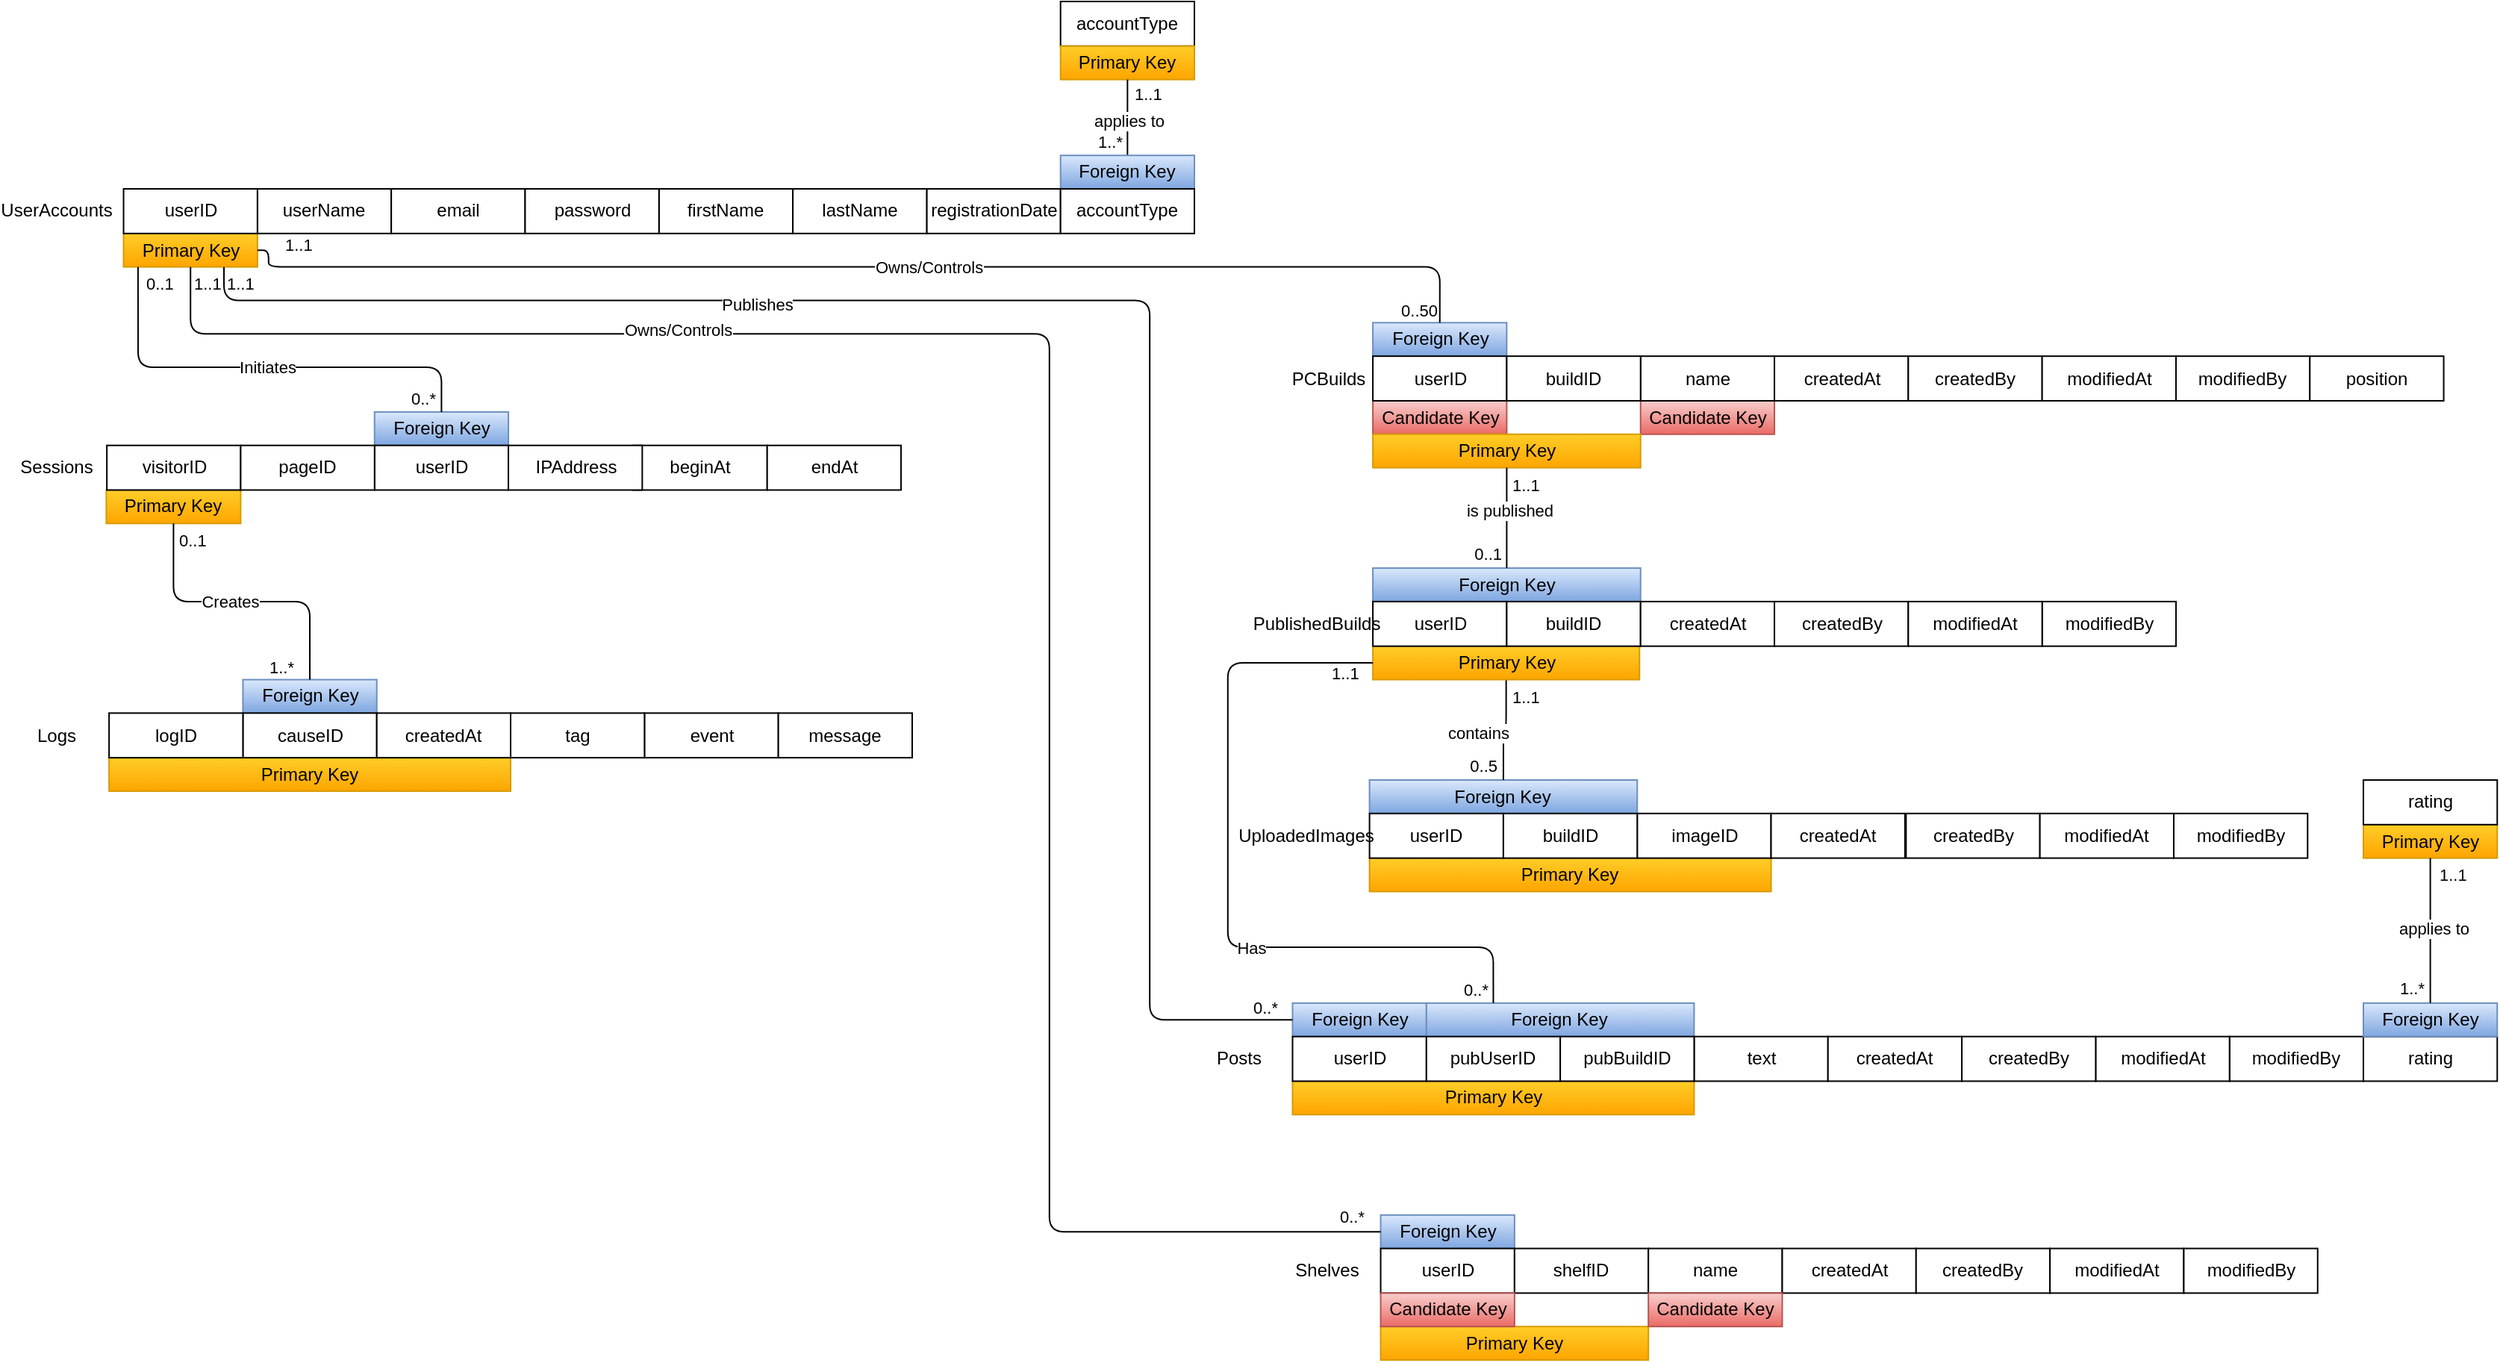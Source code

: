 <mxfile version="13.9.9" type="device"><diagram id="tQbcAPSFG8Sa70v7Fd_i" name="Page-1"><mxGraphModel dx="1106" dy="980" grid="1" gridSize="10" guides="1" tooltips="1" connect="1" arrows="1" fold="1" page="1" pageScale="1" pageWidth="850" pageHeight="1100" math="0" shadow="0"><root><mxCell id="0"/><mxCell id="1" parent="0"/><mxCell id="ltye_VFJfeDGnHmZK19r-4" value="" style="group" vertex="1" connectable="0" parent="1"><mxGeometry x="30" y="40" width="1649.65" height="910" as="geometry"/></mxCell><mxCell id="TZSGxBA5_xX0DhfSEeVg-14" value="" style="group" parent="ltye_VFJfeDGnHmZK19r-4" vertex="1" connectable="0"><mxGeometry x="687.354" width="89.655" height="52.299" as="geometry"/></mxCell><mxCell id="TZSGxBA5_xX0DhfSEeVg-8" value="accountType" style="rounded=0;whiteSpace=wrap;html=1;container=0;" parent="TZSGxBA5_xX0DhfSEeVg-14" vertex="1"><mxGeometry width="89.655" height="29.885" as="geometry"/></mxCell><mxCell id="TZSGxBA5_xX0DhfSEeVg-13" value="Primary Key" style="rounded=0;whiteSpace=wrap;html=1;fontStyle=0;container=0;gradientColor=#ffa500;fillColor=#ffcd28;strokeColor=#d79b00;" parent="TZSGxBA5_xX0DhfSEeVg-14" vertex="1"><mxGeometry y="29.885" width="89.655" height="22.414" as="geometry"/></mxCell><mxCell id="TZSGxBA5_xX0DhfSEeVg-16" value="" style="endArrow=none;html=1;edgeStyle=orthogonalEdgeStyle;exitX=0.5;exitY=1;exitDx=0;exitDy=0;entryX=0.5;entryY=0;entryDx=0;entryDy=0;" parent="ltye_VFJfeDGnHmZK19r-4" source="TZSGxBA5_xX0DhfSEeVg-13" target="TZSGxBA5_xX0DhfSEeVg-15" edge="1"><mxGeometry relative="1" as="geometry"><mxPoint x="1070.629" y="103.103" as="sourcePoint"/><mxPoint x="1057.181" y="200.23" as="targetPoint"/></mxGeometry></mxCell><mxCell id="TZSGxBA5_xX0DhfSEeVg-17" value="1..1" style="edgeLabel;resizable=0;html=1;align=left;verticalAlign=bottom;" parent="TZSGxBA5_xX0DhfSEeVg-16" connectable="0" vertex="1"><mxGeometry x="-1" relative="1" as="geometry"><mxPoint x="3" y="18" as="offset"/></mxGeometry></mxCell><mxCell id="TZSGxBA5_xX0DhfSEeVg-18" value="1..*" style="edgeLabel;resizable=0;html=1;align=right;verticalAlign=bottom;" parent="TZSGxBA5_xX0DhfSEeVg-16" connectable="0" vertex="1"><mxGeometry x="1" relative="1" as="geometry"><mxPoint x="-3" y="-1" as="offset"/></mxGeometry></mxCell><mxCell id="TZSGxBA5_xX0DhfSEeVg-20" value="applies to" style="edgeLabel;html=1;align=center;verticalAlign=middle;resizable=0;points=[];fontSize=11;" parent="TZSGxBA5_xX0DhfSEeVg-16" vertex="1" connectable="0"><mxGeometry x="0.078" y="1" relative="1" as="geometry"><mxPoint as="offset"/></mxGeometry></mxCell><mxCell id="TZSGxBA5_xX0DhfSEeVg-64" value="" style="group" parent="ltye_VFJfeDGnHmZK19r-4" vertex="1" connectable="0"><mxGeometry x="851.721" y="215.172" width="762.067" height="97.126" as="geometry"/></mxCell><mxCell id="TZSGxBA5_xX0DhfSEeVg-50" value="Candidate Key" style="rounded=0;whiteSpace=wrap;html=1;fontStyle=0;container=0;gradientColor=#ea6b66;fillColor=#f8cecc;strokeColor=#b85450;" parent="TZSGxBA5_xX0DhfSEeVg-64" vertex="1"><mxGeometry x="44.827" y="52.299" width="89.655" height="22.414" as="geometry"/></mxCell><mxCell id="lXQ4MzpyIw330JL6luUl-47" value="Candidate Key" style="rounded=0;whiteSpace=wrap;html=1;fontStyle=0;container=0;gradientColor=#ea6b66;fillColor=#f8cecc;strokeColor=#b85450;" parent="TZSGxBA5_xX0DhfSEeVg-64" vertex="1"><mxGeometry x="224.137" y="52.299" width="89.655" height="22.414" as="geometry"/></mxCell><mxCell id="lXQ4MzpyIw330JL6luUl-24" value="Primary Key" style="rounded=0;whiteSpace=wrap;html=1;fontStyle=0;container=0;gradientColor=#ffa500;fillColor=#ffcd28;strokeColor=#d79b00;" parent="TZSGxBA5_xX0DhfSEeVg-64" vertex="1"><mxGeometry x="44.827" y="74.713" width="179.31" height="22.414" as="geometry"/></mxCell><mxCell id="lXQ4MzpyIw330JL6luUl-34" value="Foreign Key" style="rounded=0;whiteSpace=wrap;html=1;fontStyle=0;container=0;gradientColor=#7ea6e0;fillColor=#dae8fc;strokeColor=#6c8ebf;" parent="TZSGxBA5_xX0DhfSEeVg-64" vertex="1"><mxGeometry x="44.827" width="89.655" height="22.414" as="geometry"/></mxCell><mxCell id="lXQ4MzpyIw330JL6luUl-16" value="userID" style="rounded=0;whiteSpace=wrap;html=1;" parent="TZSGxBA5_xX0DhfSEeVg-64" vertex="1"><mxGeometry x="44.827" y="22.414" width="89.655" height="29.885" as="geometry"/></mxCell><mxCell id="lXQ4MzpyIw330JL6luUl-17" value="PCBuilds" style="text;html=1;strokeColor=none;fillColor=none;align=center;verticalAlign=middle;whiteSpace=wrap;rounded=0;" parent="TZSGxBA5_xX0DhfSEeVg-64" vertex="1"><mxGeometry y="32.375" width="29.885" height="9.962" as="geometry"/></mxCell><mxCell id="lXQ4MzpyIw330JL6luUl-18" value="name" style="rounded=0;whiteSpace=wrap;html=1;" parent="TZSGxBA5_xX0DhfSEeVg-64" vertex="1"><mxGeometry x="224.137" y="22.414" width="89.655" height="29.885" as="geometry"/></mxCell><mxCell id="lXQ4MzpyIw330JL6luUl-19" value="createdAt" style="rounded=0;whiteSpace=wrap;html=1;" parent="TZSGxBA5_xX0DhfSEeVg-64" vertex="1"><mxGeometry x="313.792" y="22.414" width="89.655" height="29.885" as="geometry"/></mxCell><mxCell id="lXQ4MzpyIw330JL6luUl-81" value="buildID" style="rounded=0;whiteSpace=wrap;html=1;" parent="TZSGxBA5_xX0DhfSEeVg-64" vertex="1"><mxGeometry x="134.482" y="22.414" width="89.655" height="29.885" as="geometry"/></mxCell><mxCell id="TZSGxBA5_xX0DhfSEeVg-32" value="createdBy" style="rounded=0;whiteSpace=wrap;html=1;" parent="TZSGxBA5_xX0DhfSEeVg-64" vertex="1"><mxGeometry x="403.447" y="22.414" width="89.655" height="29.885" as="geometry"/></mxCell><mxCell id="TZSGxBA5_xX0DhfSEeVg-33" value="modifiedAt" style="rounded=0;whiteSpace=wrap;html=1;" parent="TZSGxBA5_xX0DhfSEeVg-64" vertex="1"><mxGeometry x="493.102" y="22.414" width="89.655" height="29.885" as="geometry"/></mxCell><mxCell id="TZSGxBA5_xX0DhfSEeVg-34" value="modifiedBy" style="rounded=0;whiteSpace=wrap;html=1;" parent="TZSGxBA5_xX0DhfSEeVg-64" vertex="1"><mxGeometry x="582.757" y="22.414" width="89.655" height="29.885" as="geometry"/></mxCell><mxCell id="TZSGxBA5_xX0DhfSEeVg-35" value="position" style="rounded=0;whiteSpace=wrap;html=1;" parent="TZSGxBA5_xX0DhfSEeVg-64" vertex="1"><mxGeometry x="672.412" y="22.414" width="89.655" height="29.885" as="geometry"/></mxCell><mxCell id="TZSGxBA5_xX0DhfSEeVg-86" value="" style="group" parent="ltye_VFJfeDGnHmZK19r-4" vertex="1" connectable="0"><mxGeometry x="1559.995" y="521.494" width="89.655" height="52.299" as="geometry"/></mxCell><mxCell id="TZSGxBA5_xX0DhfSEeVg-80" value="Primary Key" style="rounded=0;whiteSpace=wrap;html=1;fontStyle=0;container=0;gradientColor=#ffa500;fillColor=#ffcd28;strokeColor=#d79b00;" parent="TZSGxBA5_xX0DhfSEeVg-86" vertex="1"><mxGeometry y="29.885" width="89.655" height="22.414" as="geometry"/></mxCell><mxCell id="TZSGxBA5_xX0DhfSEeVg-81" value="rating" style="rounded=0;whiteSpace=wrap;html=1;" parent="TZSGxBA5_xX0DhfSEeVg-86" vertex="1"><mxGeometry width="89.655" height="29.885" as="geometry"/></mxCell><mxCell id="TZSGxBA5_xX0DhfSEeVg-98" value="" style="group" parent="ltye_VFJfeDGnHmZK19r-4" vertex="1" connectable="0"><mxGeometry x="836.779" y="521.494" width="685.86" height="74.713" as="geometry"/></mxCell><mxCell id="lXQ4MzpyIw330JL6luUl-87" value="Primary Key" style="rounded=0;whiteSpace=wrap;html=1;fontStyle=0;container=0;gradientColor=#ffa500;fillColor=#ffcd28;strokeColor=#d79b00;" parent="TZSGxBA5_xX0DhfSEeVg-98" vertex="1"><mxGeometry x="57.529" y="52.299" width="268.965" height="22.414" as="geometry"/></mxCell><mxCell id="lXQ4MzpyIw330JL6luUl-88" value="Foreign Key" style="rounded=0;whiteSpace=wrap;html=1;fontStyle=0;container=0;gradientColor=#7ea6e0;fillColor=#dae8fc;strokeColor=#6c8ebf;" parent="TZSGxBA5_xX0DhfSEeVg-98" vertex="1"><mxGeometry x="57.529" width="179.31" height="22.414" as="geometry"/></mxCell><mxCell id="lXQ4MzpyIw330JL6luUl-89" value="userID" style="rounded=0;whiteSpace=wrap;html=1;" parent="TZSGxBA5_xX0DhfSEeVg-98" vertex="1"><mxGeometry x="57.529" y="22.414" width="89.655" height="29.885" as="geometry"/></mxCell><mxCell id="lXQ4MzpyIw330JL6luUl-90" value="UploadedImages" style="text;html=1;strokeColor=none;fillColor=none;align=center;verticalAlign=middle;whiteSpace=wrap;rounded=0;" parent="TZSGxBA5_xX0DhfSEeVg-98" vertex="1"><mxGeometry y="32.375" width="29.885" height="9.962" as="geometry"/></mxCell><mxCell id="lXQ4MzpyIw330JL6luUl-91" value="imageID" style="rounded=0;whiteSpace=wrap;html=1;" parent="TZSGxBA5_xX0DhfSEeVg-98" vertex="1"><mxGeometry x="236.838" y="22.414" width="89.655" height="29.885" as="geometry"/></mxCell><mxCell id="lXQ4MzpyIw330JL6luUl-92" value="createdAt" style="rounded=0;whiteSpace=wrap;html=1;" parent="TZSGxBA5_xX0DhfSEeVg-98" vertex="1"><mxGeometry x="326.493" y="22.414" width="89.655" height="29.885" as="geometry"/></mxCell><mxCell id="lXQ4MzpyIw330JL6luUl-94" value="buildID" style="rounded=0;whiteSpace=wrap;html=1;" parent="TZSGxBA5_xX0DhfSEeVg-98" vertex="1"><mxGeometry x="147.183" y="22.414" width="89.655" height="29.885" as="geometry"/></mxCell><mxCell id="TZSGxBA5_xX0DhfSEeVg-95" value="createdBy" style="rounded=0;whiteSpace=wrap;html=1;" parent="TZSGxBA5_xX0DhfSEeVg-98" vertex="1"><mxGeometry x="416.895" y="22.414" width="89.655" height="29.885" as="geometry"/></mxCell><mxCell id="TZSGxBA5_xX0DhfSEeVg-96" value="modifiedAt" style="rounded=0;whiteSpace=wrap;html=1;" parent="TZSGxBA5_xX0DhfSEeVg-98" vertex="1"><mxGeometry x="506.55" y="22.414" width="89.655" height="29.885" as="geometry"/></mxCell><mxCell id="TZSGxBA5_xX0DhfSEeVg-97" value="modifiedBy" style="rounded=0;whiteSpace=wrap;html=1;" parent="TZSGxBA5_xX0DhfSEeVg-98" vertex="1"><mxGeometry x="596.205" y="22.414" width="89.655" height="29.885" as="geometry"/></mxCell><mxCell id="TZSGxBA5_xX0DhfSEeVg-99" value="" style="group" parent="ltye_VFJfeDGnHmZK19r-4" vertex="1" connectable="0"><mxGeometry y="103.103" width="777.009" height="74.713" as="geometry"/></mxCell><mxCell id="TZSGxBA5_xX0DhfSEeVg-15" value="Foreign Key" style="rounded=0;whiteSpace=wrap;html=1;fontStyle=0;container=0;gradientColor=#7ea6e0;fillColor=#dae8fc;strokeColor=#6c8ebf;" parent="TZSGxBA5_xX0DhfSEeVg-99" vertex="1"><mxGeometry x="687.354" width="89.655" height="22.414" as="geometry"/></mxCell><mxCell id="lXQ4MzpyIw330JL6luUl-86" value="" style="group" parent="TZSGxBA5_xX0DhfSEeVg-99" vertex="1" connectable="0"><mxGeometry y="22.414" width="777.009" height="52.299" as="geometry"/></mxCell><mxCell id="lXQ4MzpyIw330JL6luUl-28" value="Primary Key" style="rounded=0;whiteSpace=wrap;html=1;fontStyle=0;container=0;gradientColor=#ffa500;fillColor=#ffcd28;strokeColor=#d79b00;" parent="lXQ4MzpyIw330JL6luUl-86" vertex="1"><mxGeometry x="59.77" y="29.885" width="89.655" height="22.414" as="geometry"/></mxCell><mxCell id="NkQqoSuQkbGVvQ7vuiUH-263" value="registrationDate&lt;span style=&quot;color: rgba(0 , 0 , 0 , 0) ; font-family: monospace ; font-size: 0px&quot;&gt;%3CmxGraphModel%3E%3Croot%3E%3CmxCell%20id%3D%220%22%2F%3E%3CmxCell%20id%3D%221%22%20parent%3D%220%22%2F%3E%3CmxCell%20id%3D%222%22%20value%3D%22lastName%22%20style%3D%22rounded%3D0%3BwhiteSpace%3Dwrap%3Bhtml%3D1%3B%22%20vertex%3D%221%22%20parent%3D%221%22%3E%3CmxGeometry%20x%3D%221500%22%20y%3D%221200%22%20width%3D%22120%22%20height%3D%2260%22%20as%3D%22geometry%22%2F%3E%3C%2FmxCell%3E%3C%2Froot%3E%3C%2FmxGraphModel%3E&lt;/span&gt;" style="rounded=0;whiteSpace=wrap;html=1;container=0;" parent="lXQ4MzpyIw330JL6luUl-86" vertex="1"><mxGeometry x="597.699" width="89.655" height="29.885" as="geometry"/></mxCell><mxCell id="NkQqoSuQkbGVvQ7vuiUH-264" value="accountType" style="rounded=0;whiteSpace=wrap;html=1;container=0;" parent="lXQ4MzpyIw330JL6luUl-86" vertex="1"><mxGeometry x="687.354" width="89.655" height="29.885" as="geometry"/></mxCell><mxCell id="NkQqoSuQkbGVvQ7vuiUH-260" value="firstName" style="rounded=0;whiteSpace=wrap;html=1;container=0;" parent="lXQ4MzpyIw330JL6luUl-86" vertex="1"><mxGeometry x="418.389" width="89.655" height="29.885" as="geometry"/></mxCell><mxCell id="NkQqoSuQkbGVvQ7vuiUH-261" value="lastName" style="rounded=0;whiteSpace=wrap;html=1;container=0;" parent="lXQ4MzpyIw330JL6luUl-86" vertex="1"><mxGeometry x="508.044" width="89.655" height="29.885" as="geometry"/></mxCell><mxCell id="NkQqoSuQkbGVvQ7vuiUH-241" value="userName" style="rounded=0;whiteSpace=wrap;html=1;container=0;" parent="lXQ4MzpyIw330JL6luUl-86" vertex="1"><mxGeometry x="149.425" width="89.655" height="29.885" as="geometry"/></mxCell><mxCell id="NkQqoSuQkbGVvQ7vuiUH-242" value="email" style="rounded=0;whiteSpace=wrap;html=1;container=0;" parent="lXQ4MzpyIw330JL6luUl-86" vertex="1"><mxGeometry x="239.08" width="89.655" height="29.885" as="geometry"/></mxCell><mxCell id="NkQqoSuQkbGVvQ7vuiUH-243" value="password" style="rounded=0;whiteSpace=wrap;html=1;container=0;" parent="lXQ4MzpyIw330JL6luUl-86" vertex="1"><mxGeometry x="328.735" width="89.655" height="29.885" as="geometry"/></mxCell><mxCell id="NkQqoSuQkbGVvQ7vuiUH-246" value="UserAccounts" style="text;html=1;strokeColor=none;fillColor=none;align=center;verticalAlign=middle;whiteSpace=wrap;rounded=0;container=0;" parent="lXQ4MzpyIw330JL6luUl-86" vertex="1"><mxGeometry y="9.962" width="29.885" height="9.962" as="geometry"/></mxCell><mxCell id="lXQ4MzpyIw330JL6luUl-85" value="userID" style="rounded=0;whiteSpace=wrap;html=1;container=0;" parent="lXQ4MzpyIw330JL6luUl-86" vertex="1"><mxGeometry x="59.77" width="89.655" height="29.885" as="geometry"/></mxCell><mxCell id="lXQ4MzpyIw330JL6luUl-72" value="" style="endArrow=none;html=1;edgeStyle=orthogonalEdgeStyle;exitX=1;exitY=0.5;exitDx=0;exitDy=0;entryX=0.5;entryY=0;entryDx=0;entryDy=0;" parent="ltye_VFJfeDGnHmZK19r-4" source="lXQ4MzpyIw330JL6luUl-28" target="lXQ4MzpyIw330JL6luUl-34" edge="1"><mxGeometry relative="1" as="geometry"><mxPoint x="540.171" y="207.701" as="sourcePoint"/><mxPoint x="659.711" y="207.701" as="targetPoint"/><Array as="points"><mxPoint x="156.896" y="166.609"/><mxPoint x="156.896" y="177.816"/><mxPoint x="941.376" y="177.816"/></Array></mxGeometry></mxCell><mxCell id="lXQ4MzpyIw330JL6luUl-73" value="1..1" style="edgeLabel;resizable=0;html=1;align=left;verticalAlign=bottom;" parent="lXQ4MzpyIw330JL6luUl-72" connectable="0" vertex="1"><mxGeometry x="-1" relative="1" as="geometry"><mxPoint x="17" y="5" as="offset"/></mxGeometry></mxCell><mxCell id="lXQ4MzpyIw330JL6luUl-74" value="0..50" style="edgeLabel;resizable=0;html=1;align=right;verticalAlign=bottom;" parent="lXQ4MzpyIw330JL6luUl-72" connectable="0" vertex="1"><mxGeometry x="1" relative="1" as="geometry"><mxPoint x="-1" as="offset"/></mxGeometry></mxCell><mxCell id="lXQ4MzpyIw330JL6luUl-82" value="Owns/Controls" style="edgeLabel;html=1;align=center;verticalAlign=middle;resizable=0;points=[];" parent="lXQ4MzpyIw330JL6luUl-72" vertex="1" connectable="0"><mxGeometry x="-0.095" relative="1" as="geometry"><mxPoint x="80" as="offset"/></mxGeometry></mxCell><mxCell id="TZSGxBA5_xX0DhfSEeVg-100" value="" style="group" parent="ltye_VFJfeDGnHmZK19r-4" vertex="1" connectable="0"><mxGeometry y="454.253" width="587.987" height="74.713" as="geometry"/></mxCell><mxCell id="lXQ4MzpyIw330JL6luUl-26" value="Primary Key" style="rounded=0;whiteSpace=wrap;html=1;fontStyle=0;container=0;gradientColor=#ffa500;fillColor=#ffcd28;strokeColor=#d79b00;" parent="TZSGxBA5_xX0DhfSEeVg-100" vertex="1"><mxGeometry x="50.057" y="52.299" width="268.965" height="22.414" as="geometry"/></mxCell><mxCell id="lXQ4MzpyIw330JL6luUl-35" value="Foreign Key" style="rounded=0;whiteSpace=wrap;html=1;fontStyle=0;container=0;gradientColor=#7ea6e0;fillColor=#dae8fc;strokeColor=#6c8ebf;" parent="TZSGxBA5_xX0DhfSEeVg-100" vertex="1"><mxGeometry x="139.712" width="89.655" height="22.414" as="geometry"/></mxCell><mxCell id="NkQqoSuQkbGVvQ7vuiUH-247" value="causeID" style="rounded=0;whiteSpace=wrap;html=1;" parent="TZSGxBA5_xX0DhfSEeVg-100" vertex="1"><mxGeometry x="139.712" y="22.414" width="89.655" height="29.885" as="geometry"/></mxCell><mxCell id="NkQqoSuQkbGVvQ7vuiUH-248" value="Logs" style="text;html=1;strokeColor=none;fillColor=none;align=center;verticalAlign=middle;whiteSpace=wrap;rounded=0;" parent="TZSGxBA5_xX0DhfSEeVg-100" vertex="1"><mxGeometry y="32.375" width="29.885" height="9.962" as="geometry"/></mxCell><mxCell id="NkQqoSuQkbGVvQ7vuiUH-249" value="createdAt" style="rounded=0;whiteSpace=wrap;html=1;" parent="TZSGxBA5_xX0DhfSEeVg-100" vertex="1"><mxGeometry x="229.367" y="22.414" width="89.655" height="29.885" as="geometry"/></mxCell><mxCell id="NkQqoSuQkbGVvQ7vuiUH-250" value="event" style="rounded=0;whiteSpace=wrap;html=1;" parent="TZSGxBA5_xX0DhfSEeVg-100" vertex="1"><mxGeometry x="408.677" y="22.414" width="89.655" height="29.885" as="geometry"/></mxCell><mxCell id="NkQqoSuQkbGVvQ7vuiUH-251" value="tag" style="rounded=0;whiteSpace=wrap;html=1;" parent="TZSGxBA5_xX0DhfSEeVg-100" vertex="1"><mxGeometry x="319.022" y="22.414" width="89.655" height="29.885" as="geometry"/></mxCell><mxCell id="NkQqoSuQkbGVvQ7vuiUH-253" value="message" style="rounded=0;whiteSpace=wrap;html=1;" parent="TZSGxBA5_xX0DhfSEeVg-100" vertex="1"><mxGeometry x="498.332" y="22.414" width="89.655" height="29.885" as="geometry"/></mxCell><mxCell id="lXQ4MzpyIw330JL6luUl-111" value="logID" style="rounded=0;whiteSpace=wrap;html=1;" parent="TZSGxBA5_xX0DhfSEeVg-100" vertex="1"><mxGeometry x="50.057" y="22.414" width="89.655" height="29.885" as="geometry"/></mxCell><mxCell id="TZSGxBA5_xX0DhfSEeVg-101" value="" style="group" parent="ltye_VFJfeDGnHmZK19r-4" vertex="1" connectable="0"><mxGeometry y="274.943" width="580.515" height="74.713" as="geometry"/></mxCell><mxCell id="lXQ4MzpyIw330JL6luUl-27" value="Primary Key" style="rounded=0;whiteSpace=wrap;html=1;fontStyle=0;container=0;gradientColor=#ffa500;fillColor=#ffcd28;strokeColor=#d79b00;" parent="TZSGxBA5_xX0DhfSEeVg-101" vertex="1"><mxGeometry x="48.19" y="52.299" width="90.028" height="22.414" as="geometry"/></mxCell><mxCell id="lXQ4MzpyIw330JL6luUl-37" value="Foreign Key" style="rounded=0;whiteSpace=wrap;html=1;fontStyle=0;container=0;gradientColor=#7ea6e0;fillColor=#dae8fc;strokeColor=#6c8ebf;" parent="TZSGxBA5_xX0DhfSEeVg-101" vertex="1"><mxGeometry x="227.873" width="89.655" height="22.414" as="geometry"/></mxCell><mxCell id="NkQqoSuQkbGVvQ7vuiUH-267" value="visitorID" style="rounded=0;whiteSpace=wrap;html=1;fontStyle=0;container=0;" parent="TZSGxBA5_xX0DhfSEeVg-101" vertex="1"><mxGeometry x="48.563" y="22.414" width="89.655" height="29.885" as="geometry"/></mxCell><mxCell id="NkQqoSuQkbGVvQ7vuiUH-268" value="Sessions" style="text;html=1;strokeColor=none;fillColor=none;align=center;verticalAlign=middle;whiteSpace=wrap;rounded=0;fontStyle=0;container=0;" parent="TZSGxBA5_xX0DhfSEeVg-101" vertex="1"><mxGeometry y="32.375" width="29.885" height="9.962" as="geometry"/></mxCell><mxCell id="NkQqoSuQkbGVvQ7vuiUH-269" value="beginAt" style="rounded=0;whiteSpace=wrap;html=1;fontStyle=0;container=0;" parent="TZSGxBA5_xX0DhfSEeVg-101" vertex="1"><mxGeometry x="401.206" y="22.414" width="89.655" height="29.885" as="geometry"/></mxCell><mxCell id="NkQqoSuQkbGVvQ7vuiUH-270" value="endAt" style="rounded=0;whiteSpace=wrap;html=1;fontStyle=0;container=0;" parent="TZSGxBA5_xX0DhfSEeVg-101" vertex="1"><mxGeometry x="490.861" y="22.414" width="89.655" height="29.885" as="geometry"/></mxCell><mxCell id="NkQqoSuQkbGVvQ7vuiUH-271" value="userID" style="rounded=0;whiteSpace=wrap;html=1;fontStyle=0;container=0;" parent="TZSGxBA5_xX0DhfSEeVg-101" vertex="1"><mxGeometry x="227.873" y="22.414" width="89.655" height="29.885" as="geometry"/></mxCell><mxCell id="eM6WbehiqVvWBPhs19IX-53" value="IPAddress" style="rounded=0;whiteSpace=wrap;html=1;fontStyle=0;container=0;" parent="TZSGxBA5_xX0DhfSEeVg-101" vertex="1"><mxGeometry x="317.528" y="22.414" width="89.655" height="29.885" as="geometry"/></mxCell><mxCell id="lXQ4MzpyIw330JL6luUl-124" value="pageID" style="rounded=0;whiteSpace=wrap;html=1;fontStyle=0;container=0;" parent="TZSGxBA5_xX0DhfSEeVg-101" vertex="1"><mxGeometry x="138.218" y="22.414" width="89.655" height="29.885" as="geometry"/></mxCell><mxCell id="lXQ4MzpyIw330JL6luUl-56" value="" style="endArrow=none;html=1;edgeStyle=orthogonalEdgeStyle;exitX=0.5;exitY=1;exitDx=0;exitDy=0;entryX=0.5;entryY=0;entryDx=0;entryDy=0;" parent="ltye_VFJfeDGnHmZK19r-4" source="lXQ4MzpyIw330JL6luUl-27" target="lXQ4MzpyIw330JL6luUl-35" edge="1"><mxGeometry relative="1" as="geometry"><mxPoint x="203.965" y="372.069" as="sourcePoint"/><mxPoint x="248.792" y="491.609" as="targetPoint"/></mxGeometry></mxCell><mxCell id="lXQ4MzpyIw330JL6luUl-57" value="0..1" style="edgeLabel;resizable=0;html=1;align=left;verticalAlign=bottom;" parent="lXQ4MzpyIw330JL6luUl-56" connectable="0" vertex="1"><mxGeometry x="-1" relative="1" as="geometry"><mxPoint x="1.5" y="20" as="offset"/></mxGeometry></mxCell><mxCell id="lXQ4MzpyIw330JL6luUl-58" value="1..*" style="edgeLabel;resizable=0;html=1;align=right;verticalAlign=bottom;" parent="lXQ4MzpyIw330JL6luUl-56" connectable="0" vertex="1"><mxGeometry x="1" relative="1" as="geometry"><mxPoint x="-10.24" as="offset"/></mxGeometry></mxCell><mxCell id="lXQ4MzpyIw330JL6luUl-59" value="Creates" style="edgeLabel;html=1;align=center;verticalAlign=middle;resizable=0;points=[];" parent="lXQ4MzpyIw330JL6luUl-56" vertex="1" connectable="0"><mxGeometry x="0.111" y="5" relative="1" as="geometry"><mxPoint x="-19.14" y="5" as="offset"/></mxGeometry></mxCell><mxCell id="lXQ4MzpyIw330JL6luUl-52" value="" style="endArrow=none;html=1;edgeStyle=orthogonalEdgeStyle;exitX=0.108;exitY=1;exitDx=0;exitDy=0;entryX=0.5;entryY=0;entryDx=0;entryDy=0;exitPerimeter=0;" parent="ltye_VFJfeDGnHmZK19r-4" source="lXQ4MzpyIw330JL6luUl-28" target="lXQ4MzpyIw330JL6luUl-37" edge="1"><mxGeometry relative="1" as="geometry"><mxPoint x="443.045" y="267.471" as="sourcePoint"/><mxPoint x="562.584" y="267.471" as="targetPoint"/><Array as="points"><mxPoint x="69.483" y="245.057"/><mxPoint x="272.7" y="245.057"/></Array></mxGeometry></mxCell><mxCell id="lXQ4MzpyIw330JL6luUl-53" value="0..1" style="edgeLabel;resizable=0;html=1;align=left;verticalAlign=bottom;" parent="lXQ4MzpyIw330JL6luUl-52" connectable="0" vertex="1"><mxGeometry x="-1" relative="1" as="geometry"><mxPoint x="4.04" y="20" as="offset"/></mxGeometry></mxCell><mxCell id="lXQ4MzpyIw330JL6luUl-54" value="0..*" style="edgeLabel;resizable=0;html=1;align=right;verticalAlign=bottom;" parent="lXQ4MzpyIw330JL6luUl-52" connectable="0" vertex="1"><mxGeometry x="1" relative="1" as="geometry"><mxPoint x="-3" y="-1" as="offset"/></mxGeometry></mxCell><mxCell id="lXQ4MzpyIw330JL6luUl-55" value="Initiates" style="edgeLabel;html=1;align=center;verticalAlign=middle;resizable=0;points=[];" parent="lXQ4MzpyIw330JL6luUl-52" vertex="1" connectable="0"><mxGeometry x="0.242" y="-4" relative="1" as="geometry"><mxPoint x="-33" y="-4" as="offset"/></mxGeometry></mxCell><mxCell id="TZSGxBA5_xX0DhfSEeVg-115" value="" style="endArrow=none;html=1;edgeStyle=orthogonalEdgeStyle;entryX=0.5;entryY=0;entryDx=0;entryDy=0;exitX=0.5;exitY=1;exitDx=0;exitDy=0;" parent="ltye_VFJfeDGnHmZK19r-4" source="lXQ4MzpyIw330JL6luUl-21" target="lXQ4MzpyIw330JL6luUl-88" edge="1"><mxGeometry relative="1" as="geometry"><mxPoint x="1150.571" y="454.253" as="sourcePoint"/><mxPoint x="1202.87" y="521.494" as="targetPoint"/></mxGeometry></mxCell><mxCell id="TZSGxBA5_xX0DhfSEeVg-116" value="1..1" style="edgeLabel;resizable=0;html=1;align=left;verticalAlign=bottom;" parent="TZSGxBA5_xX0DhfSEeVg-115" connectable="0" vertex="1"><mxGeometry x="-1" relative="1" as="geometry"><mxPoint x="2" y="20" as="offset"/></mxGeometry></mxCell><mxCell id="TZSGxBA5_xX0DhfSEeVg-117" value="0..5" style="edgeLabel;resizable=0;html=1;align=right;verticalAlign=bottom;" parent="TZSGxBA5_xX0DhfSEeVg-115" connectable="0" vertex="1"><mxGeometry x="1" relative="1" as="geometry"><mxPoint x="-3" y="-1" as="offset"/></mxGeometry></mxCell><mxCell id="TZSGxBA5_xX0DhfSEeVg-118" value="contains" style="edgeLabel;html=1;align=center;verticalAlign=middle;resizable=0;points=[];" parent="TZSGxBA5_xX0DhfSEeVg-115" vertex="1" connectable="0"><mxGeometry x="0.242" y="-4" relative="1" as="geometry"><mxPoint x="-13.06" y="-5.41" as="offset"/></mxGeometry></mxCell><mxCell id="TZSGxBA5_xX0DhfSEeVg-123" value="" style="group" parent="ltye_VFJfeDGnHmZK19r-4" vertex="1" connectable="0"><mxGeometry x="843.503" y="379.54" width="590.975" height="74.713" as="geometry"/></mxCell><mxCell id="lXQ4MzpyIw330JL6luUl-21" value="Primary Key" style="rounded=0;whiteSpace=wrap;html=1;fontStyle=0;container=0;gradientColor=#ffa500;fillColor=#ffcd28;strokeColor=#d79b00;" parent="TZSGxBA5_xX0DhfSEeVg-123" vertex="1"><mxGeometry x="53.046" y="52.299" width="178.563" height="22.414" as="geometry"/></mxCell><mxCell id="lXQ4MzpyIw330JL6luUl-31" value="Foreign Key" style="rounded=0;whiteSpace=wrap;html=1;fontStyle=0;container=0;gradientColor=#7ea6e0;fillColor=#dae8fc;strokeColor=#6c8ebf;" parent="TZSGxBA5_xX0DhfSEeVg-123" vertex="1"><mxGeometry x="53.046" width="179.31" height="22.414" as="geometry"/></mxCell><mxCell id="NkQqoSuQkbGVvQ7vuiUH-292" value="userID" style="rounded=0;whiteSpace=wrap;html=1;" parent="TZSGxBA5_xX0DhfSEeVg-123" vertex="1"><mxGeometry x="53.046" y="22.414" width="89.655" height="29.885" as="geometry"/></mxCell><mxCell id="NkQqoSuQkbGVvQ7vuiUH-293" value="PublishedBuilds" style="text;html=1;strokeColor=none;fillColor=none;align=center;verticalAlign=middle;whiteSpace=wrap;rounded=0;" parent="TZSGxBA5_xX0DhfSEeVg-123" vertex="1"><mxGeometry y="32.375" width="29.885" height="9.962" as="geometry"/></mxCell><mxCell id="NkQqoSuQkbGVvQ7vuiUH-294" value="buildID" style="rounded=0;whiteSpace=wrap;html=1;" parent="TZSGxBA5_xX0DhfSEeVg-123" vertex="1"><mxGeometry x="142.701" y="22.414" width="89.655" height="29.885" as="geometry"/></mxCell><mxCell id="NkQqoSuQkbGVvQ7vuiUH-295" value="createdAt" style="rounded=0;whiteSpace=wrap;html=1;" parent="TZSGxBA5_xX0DhfSEeVg-123" vertex="1"><mxGeometry x="232.356" y="22.414" width="89.655" height="29.885" as="geometry"/></mxCell><mxCell id="eM6WbehiqVvWBPhs19IX-79" value="createdBy" style="rounded=0;whiteSpace=wrap;html=1;" parent="TZSGxBA5_xX0DhfSEeVg-123" vertex="1"><mxGeometry x="322.01" y="22.414" width="89.655" height="29.885" as="geometry"/></mxCell><mxCell id="TZSGxBA5_xX0DhfSEeVg-59" value="modifiedBy" style="rounded=0;whiteSpace=wrap;html=1;" parent="TZSGxBA5_xX0DhfSEeVg-123" vertex="1"><mxGeometry x="501.32" y="22.414" width="89.655" height="29.885" as="geometry"/></mxCell><mxCell id="TZSGxBA5_xX0DhfSEeVg-62" value="modifiedAt" style="rounded=0;whiteSpace=wrap;html=1;" parent="TZSGxBA5_xX0DhfSEeVg-123" vertex="1"><mxGeometry x="411.665" y="22.414" width="89.655" height="29.885" as="geometry"/></mxCell><mxCell id="TZSGxBA5_xX0DhfSEeVg-21" value="" style="endArrow=none;html=1;edgeStyle=orthogonalEdgeStyle;entryX=0.5;entryY=0;entryDx=0;entryDy=0;exitX=0.5;exitY=1;exitDx=0;exitDy=0;" parent="ltye_VFJfeDGnHmZK19r-4" source="lXQ4MzpyIw330JL6luUl-24" target="lXQ4MzpyIw330JL6luUl-31" edge="1"><mxGeometry relative="1" as="geometry"><mxPoint x="817.354" y="394.483" as="sourcePoint"/><mxPoint x="817.354" y="506.552" as="targetPoint"/></mxGeometry></mxCell><mxCell id="TZSGxBA5_xX0DhfSEeVg-22" value="1..1" style="edgeLabel;resizable=0;html=1;align=left;verticalAlign=bottom;" parent="TZSGxBA5_xX0DhfSEeVg-21" connectable="0" vertex="1"><mxGeometry x="-1" relative="1" as="geometry"><mxPoint x="2" y="20" as="offset"/></mxGeometry></mxCell><mxCell id="TZSGxBA5_xX0DhfSEeVg-23" value="0..1" style="edgeLabel;resizable=0;html=1;align=right;verticalAlign=bottom;" parent="TZSGxBA5_xX0DhfSEeVg-21" connectable="0" vertex="1"><mxGeometry x="1" relative="1" as="geometry"><mxPoint x="-3" y="-1" as="offset"/></mxGeometry></mxCell><mxCell id="TZSGxBA5_xX0DhfSEeVg-24" value="is published" style="edgeLabel;html=1;align=center;verticalAlign=middle;resizable=0;points=[];" parent="TZSGxBA5_xX0DhfSEeVg-21" vertex="1" connectable="0"><mxGeometry x="0.242" y="-4" relative="1" as="geometry"><mxPoint x="6.0" y="-13.43" as="offset"/></mxGeometry></mxCell><mxCell id="TZSGxBA5_xX0DhfSEeVg-124" value="" style="group" parent="ltye_VFJfeDGnHmZK19r-4" vertex="1" connectable="0"><mxGeometry x="791.952" y="670.92" width="857.698" height="74.713" as="geometry"/></mxCell><mxCell id="lXQ4MzpyIw330JL6luUl-22" value="Primary Key" style="rounded=0;whiteSpace=wrap;html=1;fontStyle=0;container=0;gradientColor=#ffa500;fillColor=#ffcd28;strokeColor=#d79b00;" parent="TZSGxBA5_xX0DhfSEeVg-124" vertex="1"><mxGeometry x="50.804" y="52.299" width="268.965" height="22.414" as="geometry"/></mxCell><mxCell id="lXQ4MzpyIw330JL6luUl-32" value="Foreign Key" style="rounded=0;whiteSpace=wrap;html=1;fontStyle=0;container=0;gradientColor=#7ea6e0;fillColor=#dae8fc;strokeColor=#6c8ebf;" parent="TZSGxBA5_xX0DhfSEeVg-124" vertex="1"><mxGeometry x="50.804" width="89.655" height="22.414" as="geometry"/></mxCell><mxCell id="lXQ4MzpyIw330JL6luUl-10" value="userID" style="rounded=0;whiteSpace=wrap;html=1;" parent="TZSGxBA5_xX0DhfSEeVg-124" vertex="1"><mxGeometry x="50.804" y="22.414" width="89.655" height="29.885" as="geometry"/></mxCell><mxCell id="lXQ4MzpyIw330JL6luUl-11" value="Posts" style="text;html=1;strokeColor=none;fillColor=none;align=center;verticalAlign=middle;whiteSpace=wrap;rounded=0;" parent="TZSGxBA5_xX0DhfSEeVg-124" vertex="1"><mxGeometry y="32.375" width="29.885" height="9.962" as="geometry"/></mxCell><mxCell id="lXQ4MzpyIw330JL6luUl-14" value="rating" style="rounded=0;whiteSpace=wrap;html=1;" parent="TZSGxBA5_xX0DhfSEeVg-124" vertex="1"><mxGeometry x="768.044" y="22.414" width="89.655" height="29.885" as="geometry"/></mxCell><mxCell id="TZSGxBA5_xX0DhfSEeVg-60" value="Foreign Key" style="rounded=0;whiteSpace=wrap;html=1;fontStyle=0;container=0;gradientColor=#7ea6e0;fillColor=#dae8fc;strokeColor=#6c8ebf;" parent="TZSGxBA5_xX0DhfSEeVg-124" vertex="1"><mxGeometry x="140.459" width="179.31" height="22.414" as="geometry"/></mxCell><mxCell id="TZSGxBA5_xX0DhfSEeVg-74" value="text" style="rounded=0;whiteSpace=wrap;html=1;" parent="TZSGxBA5_xX0DhfSEeVg-124" vertex="1"><mxGeometry x="319.769" y="22.414" width="89.655" height="29.885" as="geometry"/></mxCell><mxCell id="TZSGxBA5_xX0DhfSEeVg-75" value="createdAt" style="rounded=0;whiteSpace=wrap;html=1;" parent="TZSGxBA5_xX0DhfSEeVg-124" vertex="1"><mxGeometry x="409.424" y="22.414" width="89.655" height="29.885" as="geometry"/></mxCell><mxCell id="TZSGxBA5_xX0DhfSEeVg-76" value="modifiedBy" style="rounded=0;whiteSpace=wrap;html=1;" parent="TZSGxBA5_xX0DhfSEeVg-124" vertex="1"><mxGeometry x="678.389" y="22.414" width="89.655" height="29.885" as="geometry"/></mxCell><mxCell id="TZSGxBA5_xX0DhfSEeVg-77" value="modifiedAt" style="rounded=0;whiteSpace=wrap;html=1;" parent="TZSGxBA5_xX0DhfSEeVg-124" vertex="1"><mxGeometry x="588.734" y="22.414" width="89.655" height="29.885" as="geometry"/></mxCell><mxCell id="TZSGxBA5_xX0DhfSEeVg-78" value="createdBy" style="rounded=0;whiteSpace=wrap;html=1;" parent="TZSGxBA5_xX0DhfSEeVg-124" vertex="1"><mxGeometry x="499.079" y="22.414" width="89.655" height="29.885" as="geometry"/></mxCell><mxCell id="TZSGxBA5_xX0DhfSEeVg-79" value="Foreign Key" style="rounded=0;whiteSpace=wrap;html=1;fontStyle=0;container=0;gradientColor=#7ea6e0;fillColor=#dae8fc;strokeColor=#6c8ebf;" parent="TZSGxBA5_xX0DhfSEeVg-124" vertex="1"><mxGeometry x="768.044" width="89.655" height="22.414" as="geometry"/></mxCell><mxCell id="lXQ4MzpyIw330JL6luUl-13" value="pubUserID" style="rounded=0;whiteSpace=wrap;html=1;" parent="TZSGxBA5_xX0DhfSEeVg-124" vertex="1"><mxGeometry x="140.459" y="22.414" width="89.655" height="29.885" as="geometry"/></mxCell><mxCell id="lXQ4MzpyIw330JL6luUl-12" value="pubBuildID" style="rounded=0;whiteSpace=wrap;html=1;" parent="TZSGxBA5_xX0DhfSEeVg-124" vertex="1"><mxGeometry x="230.114" y="22.414" width="89.655" height="29.885" as="geometry"/></mxCell><mxCell id="lXQ4MzpyIw330JL6luUl-78" value="" style="endArrow=none;html=1;edgeStyle=orthogonalEdgeStyle;exitX=0.75;exitY=1;exitDx=0;exitDy=0;entryX=0;entryY=0.5;entryDx=0;entryDy=0;" parent="ltye_VFJfeDGnHmZK19r-4" source="lXQ4MzpyIw330JL6luUl-28" target="lXQ4MzpyIw330JL6luUl-32" edge="1"><mxGeometry relative="1" as="geometry"><mxPoint x="540.171" y="132.989" as="sourcePoint"/><mxPoint x="584.998" y="525.01" as="targetPoint"/><Array as="points"><mxPoint x="127.011" y="200.23"/><mxPoint x="747.124" y="200.23"/><mxPoint x="747.124" y="682.126"/></Array></mxGeometry></mxCell><mxCell id="lXQ4MzpyIw330JL6luUl-79" value="1..1" style="edgeLabel;resizable=0;html=1;align=left;verticalAlign=bottom;" parent="lXQ4MzpyIw330JL6luUl-78" connectable="0" vertex="1"><mxGeometry x="-1" relative="1" as="geometry"><mxPoint y="20" as="offset"/></mxGeometry></mxCell><mxCell id="lXQ4MzpyIw330JL6luUl-80" value="0..*" style="edgeLabel;resizable=0;html=1;align=right;verticalAlign=bottom;" parent="lXQ4MzpyIw330JL6luUl-78" connectable="0" vertex="1"><mxGeometry x="1" relative="1" as="geometry"><mxPoint x="-9.71" as="offset"/></mxGeometry></mxCell><mxCell id="lXQ4MzpyIw330JL6luUl-84" value="Publishes" style="edgeLabel;html=1;align=center;verticalAlign=middle;resizable=0;points=[];" parent="lXQ4MzpyIw330JL6luUl-78" vertex="1" connectable="0"><mxGeometry x="-0.378" y="-2" relative="1" as="geometry"><mxPoint as="offset"/></mxGeometry></mxCell><mxCell id="TZSGxBA5_xX0DhfSEeVg-119" value="" style="endArrow=none;html=1;edgeStyle=orthogonalEdgeStyle;entryX=0.25;entryY=0;entryDx=0;entryDy=0;exitX=0;exitY=0.5;exitDx=0;exitDy=0;" parent="ltye_VFJfeDGnHmZK19r-4" source="lXQ4MzpyIw330JL6luUl-21" target="TZSGxBA5_xX0DhfSEeVg-60" edge="1"><mxGeometry relative="1" as="geometry"><mxPoint x="844.25" y="528.966" as="sourcePoint"/><mxPoint x="844.25" y="596.207" as="targetPoint"/><Array as="points"><mxPoint x="799.423" y="443.046"/><mxPoint x="799.423" y="633.563"/><mxPoint x="977.238" y="633.563"/></Array></mxGeometry></mxCell><mxCell id="TZSGxBA5_xX0DhfSEeVg-120" value="1..1" style="edgeLabel;resizable=0;html=1;align=left;verticalAlign=bottom;" parent="TZSGxBA5_xX0DhfSEeVg-119" connectable="0" vertex="1"><mxGeometry x="-1" relative="1" as="geometry"><mxPoint x="-30" y="15" as="offset"/></mxGeometry></mxCell><mxCell id="TZSGxBA5_xX0DhfSEeVg-121" value="0..*" style="edgeLabel;resizable=0;html=1;align=right;verticalAlign=bottom;" parent="TZSGxBA5_xX0DhfSEeVg-119" connectable="0" vertex="1"><mxGeometry x="1" relative="1" as="geometry"><mxPoint x="-3" y="-1" as="offset"/></mxGeometry></mxCell><mxCell id="TZSGxBA5_xX0DhfSEeVg-122" value="Has" style="edgeLabel;html=1;align=center;verticalAlign=middle;resizable=0;points=[];" parent="TZSGxBA5_xX0DhfSEeVg-119" vertex="1" connectable="0"><mxGeometry x="0.242" y="-4" relative="1" as="geometry"><mxPoint x="-9" y="-4" as="offset"/></mxGeometry></mxCell><mxCell id="TZSGxBA5_xX0DhfSEeVg-82" value="" style="endArrow=none;html=1;edgeStyle=orthogonalEdgeStyle;entryX=0.5;entryY=0;entryDx=0;entryDy=0;exitX=0.5;exitY=1;exitDx=0;exitDy=0;" parent="ltye_VFJfeDGnHmZK19r-4" source="TZSGxBA5_xX0DhfSEeVg-80" target="TZSGxBA5_xX0DhfSEeVg-79" edge="1"><mxGeometry relative="1" as="geometry"><mxPoint x="1561.489" y="536.437" as="sourcePoint"/><mxPoint x="1561.489" y="618.621" as="targetPoint"/></mxGeometry></mxCell><mxCell id="TZSGxBA5_xX0DhfSEeVg-83" value="1..1" style="edgeLabel;resizable=0;html=1;align=left;verticalAlign=bottom;" parent="TZSGxBA5_xX0DhfSEeVg-82" connectable="0" vertex="1"><mxGeometry x="-1" relative="1" as="geometry"><mxPoint x="4" y="20" as="offset"/></mxGeometry></mxCell><mxCell id="TZSGxBA5_xX0DhfSEeVg-84" value="1..*" style="edgeLabel;resizable=0;html=1;align=right;verticalAlign=bottom;" parent="TZSGxBA5_xX0DhfSEeVg-82" connectable="0" vertex="1"><mxGeometry x="1" relative="1" as="geometry"><mxPoint x="-3" y="-1" as="offset"/></mxGeometry></mxCell><mxCell id="TZSGxBA5_xX0DhfSEeVg-85" value="applies to" style="edgeLabel;html=1;align=center;verticalAlign=middle;resizable=0;points=[];" parent="TZSGxBA5_xX0DhfSEeVg-82" vertex="1" connectable="0"><mxGeometry x="0.242" y="-4" relative="1" as="geometry"><mxPoint x="6.0" y="-13.43" as="offset"/></mxGeometry></mxCell><mxCell id="TZSGxBA5_xX0DhfSEeVg-127" value="" style="group" parent="ltye_VFJfeDGnHmZK19r-4" vertex="1" connectable="0"><mxGeometry x="850.974" y="812.874" width="678.389" height="97.126" as="geometry"/></mxCell><mxCell id="lXQ4MzpyIw330JL6luUl-23" value="Primary Key" style="rounded=0;whiteSpace=wrap;html=1;fontStyle=0;container=0;gradientColor=#ffa500;fillColor=#ffcd28;strokeColor=#d79b00;" parent="TZSGxBA5_xX0DhfSEeVg-127" vertex="1"><mxGeometry x="50.804" y="74.713" width="179.31" height="22.414" as="geometry"/></mxCell><mxCell id="lXQ4MzpyIw330JL6luUl-33" value="Foreign Key" style="rounded=0;whiteSpace=wrap;html=1;fontStyle=0;container=0;gradientColor=#7ea6e0;fillColor=#dae8fc;strokeColor=#6c8ebf;" parent="TZSGxBA5_xX0DhfSEeVg-127" vertex="1"><mxGeometry x="50.804" width="89.655" height="22.414" as="geometry"/></mxCell><mxCell id="lXQ4MzpyIw330JL6luUl-4" value="userID" style="rounded=0;whiteSpace=wrap;html=1;container=0;" parent="TZSGxBA5_xX0DhfSEeVg-127" vertex="1"><mxGeometry x="50.804" y="22.414" width="89.655" height="29.885" as="geometry"/></mxCell><mxCell id="lXQ4MzpyIw330JL6luUl-5" value="Shelves" style="text;html=1;strokeColor=none;fillColor=none;align=center;verticalAlign=middle;whiteSpace=wrap;rounded=0;container=0;" parent="TZSGxBA5_xX0DhfSEeVg-127" vertex="1"><mxGeometry y="32.375" width="29.885" height="9.962" as="geometry"/></mxCell><mxCell id="lXQ4MzpyIw330JL6luUl-6" value="shelfID" style="rounded=0;whiteSpace=wrap;html=1;container=0;" parent="TZSGxBA5_xX0DhfSEeVg-127" vertex="1"><mxGeometry x="140.459" y="22.414" width="89.655" height="29.885" as="geometry"/></mxCell><mxCell id="lXQ4MzpyIw330JL6luUl-7" value="name" style="rounded=0;whiteSpace=wrap;html=1;container=0;" parent="TZSGxBA5_xX0DhfSEeVg-127" vertex="1"><mxGeometry x="230.114" y="22.414" width="89.655" height="29.885" as="geometry"/></mxCell><mxCell id="lXQ4MzpyIw330JL6luUl-8" value="createdAt" style="rounded=0;whiteSpace=wrap;html=1;container=0;" parent="TZSGxBA5_xX0DhfSEeVg-127" vertex="1"><mxGeometry x="319.769" y="22.414" width="89.655" height="29.885" as="geometry"/></mxCell><mxCell id="TZSGxBA5_xX0DhfSEeVg-110" value="createdBy" style="rounded=0;whiteSpace=wrap;html=1;container=0;" parent="TZSGxBA5_xX0DhfSEeVg-127" vertex="1"><mxGeometry x="409.424" y="22.414" width="89.655" height="29.885" as="geometry"/></mxCell><mxCell id="TZSGxBA5_xX0DhfSEeVg-111" value="modifiedAt" style="rounded=0;whiteSpace=wrap;html=1;container=0;" parent="TZSGxBA5_xX0DhfSEeVg-127" vertex="1"><mxGeometry x="499.079" y="22.414" width="89.655" height="29.885" as="geometry"/></mxCell><mxCell id="TZSGxBA5_xX0DhfSEeVg-112" value="modifiedBy" style="rounded=0;whiteSpace=wrap;html=1;container=0;" parent="TZSGxBA5_xX0DhfSEeVg-127" vertex="1"><mxGeometry x="588.734" y="22.414" width="89.655" height="29.885" as="geometry"/></mxCell><mxCell id="TZSGxBA5_xX0DhfSEeVg-125" value="Candidate Key" style="rounded=0;whiteSpace=wrap;html=1;fontStyle=0;container=0;gradientColor=#ea6b66;fillColor=#f8cecc;strokeColor=#b85450;" parent="TZSGxBA5_xX0DhfSEeVg-127" vertex="1"><mxGeometry x="50.804" y="52.299" width="89.655" height="22.414" as="geometry"/></mxCell><mxCell id="TZSGxBA5_xX0DhfSEeVg-126" value="Candidate Key" style="rounded=0;whiteSpace=wrap;html=1;fontStyle=0;container=0;gradientColor=#ea6b66;fillColor=#f8cecc;strokeColor=#b85450;" parent="TZSGxBA5_xX0DhfSEeVg-127" vertex="1"><mxGeometry x="230.114" y="52.299" width="89.655" height="22.414" as="geometry"/></mxCell><mxCell id="lXQ4MzpyIw330JL6luUl-75" value="" style="endArrow=none;html=1;edgeStyle=orthogonalEdgeStyle;exitX=0.5;exitY=1;exitDx=0;exitDy=0;entryX=0;entryY=0.5;entryDx=0;entryDy=0;" parent="ltye_VFJfeDGnHmZK19r-4" source="lXQ4MzpyIw330JL6luUl-28" target="lXQ4MzpyIw330JL6luUl-33" edge="1"><mxGeometry relative="1" as="geometry"><mxPoint x="540.171" y="207.701" as="sourcePoint"/><mxPoint x="592.469" y="551.379" as="targetPoint"/><Array as="points"><mxPoint x="104.597" y="222.644"/><mxPoint x="679.883" y="222.644"/><mxPoint x="679.883" y="824.08"/></Array></mxGeometry></mxCell><mxCell id="lXQ4MzpyIw330JL6luUl-76" value="1..1" style="edgeLabel;resizable=0;html=1;align=left;verticalAlign=bottom;" parent="lXQ4MzpyIw330JL6luUl-75" connectable="0" vertex="1"><mxGeometry x="-1" relative="1" as="geometry"><mxPoint y="20" as="offset"/></mxGeometry></mxCell><mxCell id="lXQ4MzpyIw330JL6luUl-77" value="0..*" style="edgeLabel;resizable=0;html=1;align=right;verticalAlign=bottom;container=0;" parent="lXQ4MzpyIw330JL6luUl-75" connectable="0" vertex="1"><mxGeometry x="1" relative="1" as="geometry"><mxPoint x="-10.29" y="-2" as="offset"/></mxGeometry></mxCell><mxCell id="lXQ4MzpyIw330JL6luUl-83" value="Owns/Controls" style="edgeLabel;html=1;align=center;verticalAlign=middle;resizable=0;points=[];" parent="lXQ4MzpyIw330JL6luUl-75" vertex="1" connectable="0"><mxGeometry x="-0.486" y="3" relative="1" as="geometry"><mxPoint as="offset"/></mxGeometry></mxCell></root></mxGraphModel></diagram></mxfile>